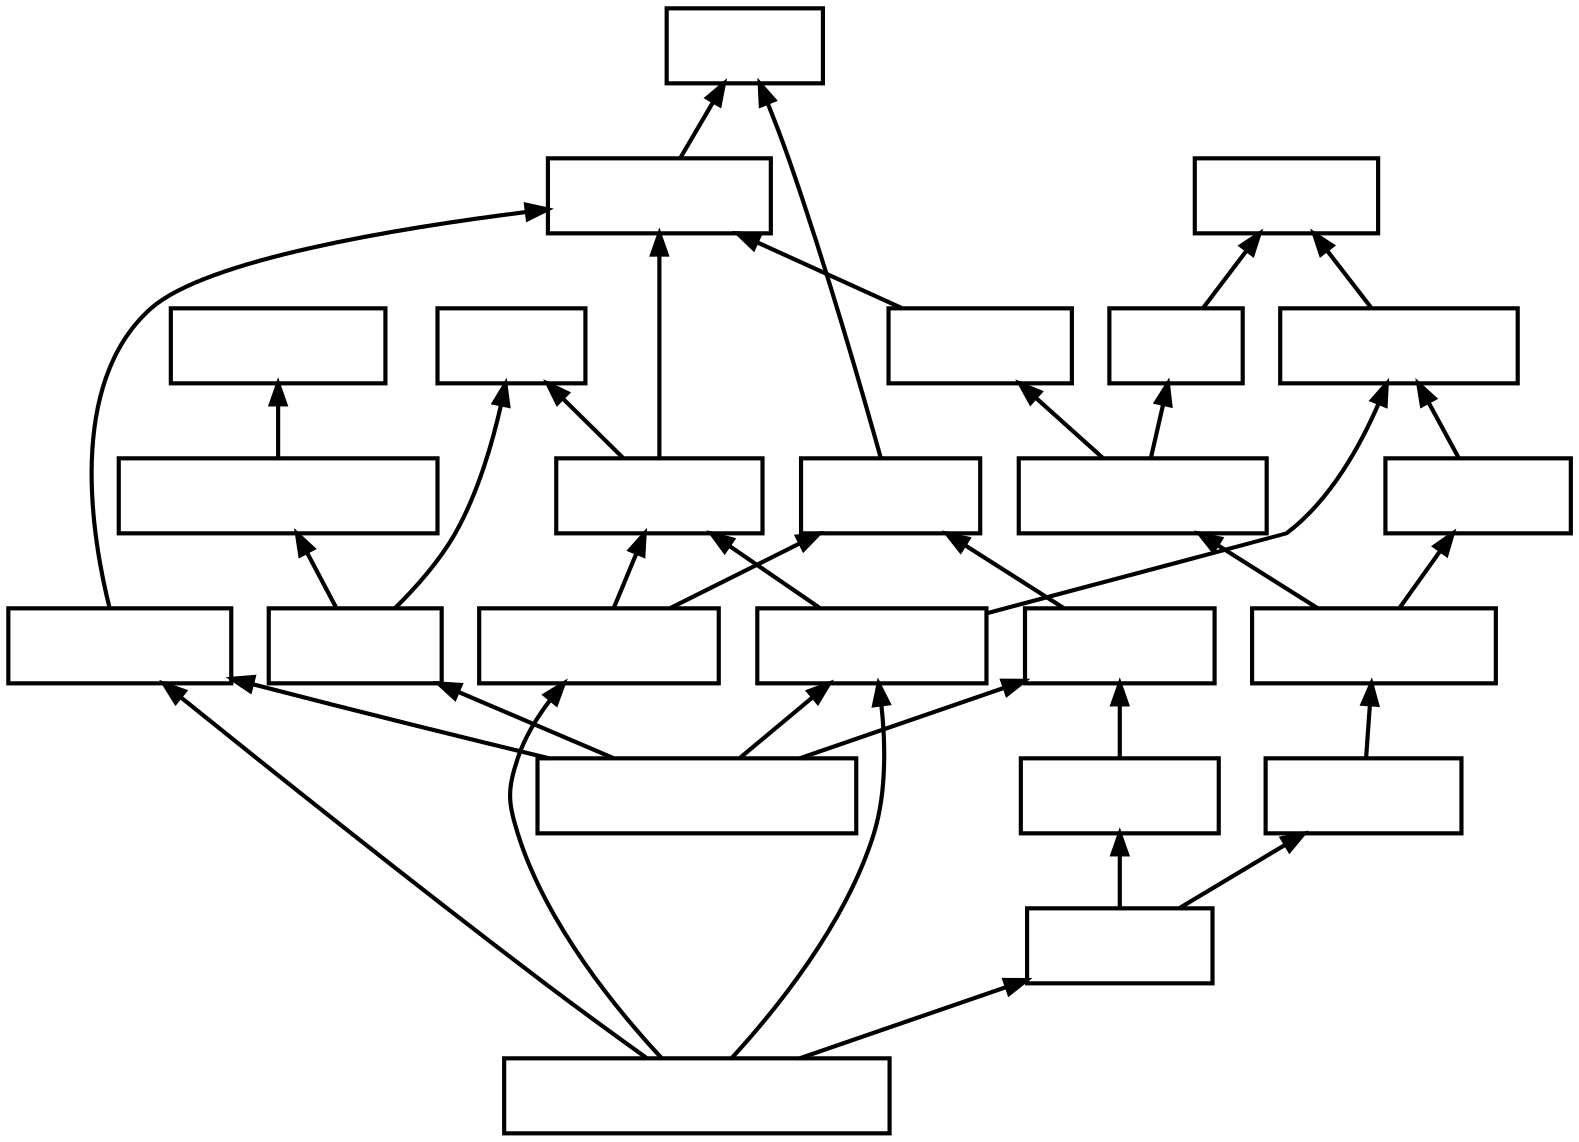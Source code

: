digraph "G" {
	graph [
		fontsize = "14"
		fontname = "Times-Roman"
		fontcolor = "black"
		rankdir = "BT"
		color = "black"
	]
	node [
		fontsize = "14"
		fontname = "verdana"
		fontcolor = "white"
		shape = "box"
		color = "black"
		style = "bold"
		margin = "0.20,0.055"
	]
	edge [
		fontsize = "14"
		fontname = "Times-Roman"
		fontcolor = "black"
		color = "black"
		style = "bold"
	]
	"Farming" [
		fontsize = "14"
		fontname = "verdana"
		fontcolor = "white"
		shape = "box"
		color = "black"
		style = "bold"
		margin = "0.20,0.055"
	]
	"Wheel" [
		fontsize = "14"
		fontname = "verdana"
		fontcolor = "white"
		shape = "box"
		color = "black"
		style = "bold"
		margin = "0.20,0.055"
	]
	"Animal_Husbandry" [
		fontsize = "14"
		fontname = "verdana"
		fontcolor = "white"
		shape = "box"
		color = "black"
		style = "bold"
		margin = "0.20,0.055"
	]
	"Agriculture" [
		fontsize = "14"
		fontname = "verdana"
		fontcolor = "white"
		shape = "box"
		color = "black"
		style = "bold"
		margin = "0.20,0.055"
	]
	"Masonry" [
		fontsize = "14"
		fontname = "verdana"
		fontcolor = "white"
		shape = "box"
		color = "black"
		style = "bold"
		margin = "0.20,0.055"
	]
	"Mining" [
		fontsize = "14"
		fontname = "verdana"
		fontcolor = "white"
		shape = "box"
		color = "black"
		style = "bold"
		margin = "0.20,0.055"
	]
	"Metal_Work" [
		fontsize = "14"
		fontname = "verdana"
		fontcolor = "white"
		shape = "box"
		color = "black"
		style = "bold"
		margin = "0.20,0.055"
	]
	"Irrigation" [
		fontsize = "14"
		fontname = "verdana"
		fontcolor = "white"
		shape = "box"
		color = "black"
		style = "bold"
		margin = "0.20,0.055"
	]
	"Machinery" [
		fontsize = "14"
		fontname = "verdana"
		fontcolor = "white"
		shape = "box"
		color = "black"
		style = "bold"
		margin = "0.20,0.055"
	]
	"Compass" [
		fontsize = "14"
		fontname = "verdana"
		fontcolor = "white"
		shape = "box"
		color = "black"
		style = "bold"
		margin = "0.20,0.055"
	]
	"Mathematics" [
		fontsize = "14"
		fontname = "verdana"
		fontcolor = "white"
		shape = "box"
		color = "black"
		style = "bold"
		margin = "0.20,0.055"
	]
	"Alphabet" [
		fontsize = "14"
		fontname = "verdana"
		fontcolor = "white"
		shape = "box"
		color = "black"
		style = "bold"
		margin = "0.20,0.055"
	]
	"Maps" [
		fontsize = "14"
		fontname = "verdana"
		fontcolor = "white"
		shape = "box"
		color = "black"
		style = "bold"
		margin = "0.20,0.055"
	]
	"Fishing_Boats" [
		fontsize = "14"
		fontname = "verdana"
		fontcolor = "white"
		shape = "box"
		color = "black"
		style = "bold"
		margin = "0.20,0.055"
	]
	"Construction" [
		fontsize = "14"
		fontname = "verdana"
		fontcolor = "white"
		shape = "box"
		color = "black"
		style = "bold"
		margin = "0.20,0.055"
	]
	"Engineering" [
		fontsize = "14"
		fontname = "verdana"
		fontcolor = "white"
		shape = "box"
		color = "black"
		style = "bold"
		margin = "0.20,0.055"
	]
	"Currency" [
		fontsize = "14"
		fontname = "verdana"
		fontcolor = "white"
		shape = "box"
		color = "black"
		style = "bold"
		margin = "0.20,0.055"
	]
	"Trade_Routes" [
		fontsize = "14"
		fontname = "verdana"
		fontcolor = "white"
		shape = "box"
		color = "black"
		style = "bold"
		margin = "0.20,0.055"
	]
	"Education" [
		fontsize = "14"
		fontname = "verdana"
		fontcolor = "white"
		shape = "box"
		color = "black"
		style = "bold"
		margin = "0.20,0.055"
	]
	"Sanitation" [
		fontsize = "14"
		fontname = "verdana"
		fontcolor = "white"
		shape = "box"
		color = "black"
		style = "bold"
		margin = "0.20,0.055"
	]
	"Medicine" [
		fontsize = "14"
		fontname = "verdana"
		fontcolor = "white"
		shape = "box"
		color = "black"
		style = "bold"
		margin = "0.20,0.055"
	]
	"Fossil_Fuels" [
		fontsize = "14"
		fontname = "verdana"
		fontcolor = "white"
		shape = "box"
		color = "black"
		style = "bold"
		margin = "0.20,0.055"
	]
	"Advanced_Construction" [
		fontsize = "14"
		fontname = "verdana"
		fontcolor = "white"
		shape = "box"
		color = "black"
		style = "bold"
		margin = "0.20,0.055"
	]
	"Advanced_Farming" [
		fontsize = "14"
		fontname = "verdana"
		fontcolor = "white"
		shape = "box"
		color = "black"
		style = "bold"
		margin = "0.20,0.055"
	]
	"Farming" -> "Wheel" [
		fontsize = "14"
		fontname = "Times-Roman"
		fontcolor = "black"
		color = "black"
		style = "bold"
	]
	"Farming" -> "Animal_Husbandry" [
		fontsize = "14"
		fontname = "Times-Roman"
		fontcolor = "black"
		color = "black"
		style = "bold"
	]
	"Animal_Husbandry" -> "Agriculture" [
		fontsize = "14"
		fontname = "Times-Roman"
		fontcolor = "black"
		color = "black"
		style = "bold"
	]
	"Masonry" -> "Mining" [
		fontsize = "14"
		fontname = "Times-Roman"
		fontcolor = "black"
		color = "black"
		style = "bold"
	]
	"Metal_Work" -> "Mining" [
		fontsize = "14"
		fontname = "Times-Roman"
		fontcolor = "black"
		color = "black"
		style = "bold"
	]
	"Irrigation" -> "Masonry" [
		fontsize = "14"
		fontname = "Times-Roman"
		fontcolor = "black"
		color = "black"
		style = "bold"
	]
	"Machinery" -> "Metal_Work" [
		fontsize = "14"
		fontname = "Times-Roman"
		fontcolor = "black"
		color = "black"
		style = "bold"
	]
	"Machinery" -> "Wheel" [
		fontsize = "14"
		fontname = "Times-Roman"
		fontcolor = "black"
		color = "black"
		style = "bold"
	]
	"Compass" -> "Metal_Work" [
		fontsize = "14"
		fontname = "Times-Roman"
		fontcolor = "black"
		color = "black"
		style = "bold"
	]
	"Mathematics" -> "Alphabet" [
		fontsize = "14"
		fontname = "Times-Roman"
		fontcolor = "black"
		color = "black"
		style = "bold"
	]
	"Maps" -> "Alphabet" [
		fontsize = "14"
		fontname = "Times-Roman"
		fontcolor = "black"
		color = "black"
		style = "bold"
	]
	"Fishing_Boats" -> "Maps" [
		fontsize = "14"
		fontname = "Times-Roman"
		fontcolor = "black"
		color = "black"
		style = "bold"
	]
	"Fishing_Boats" -> "Compass" [
		fontsize = "14"
		fontname = "Times-Roman"
		fontcolor = "black"
		color = "black"
		style = "bold"
	]
	"Construction" -> "Masonry" [
		fontsize = "14"
		fontname = "Times-Roman"
		fontcolor = "black"
		color = "black"
		style = "bold"
	]
	"Construction" -> "Machinery" [
		fontsize = "14"
		fontname = "Times-Roman"
		fontcolor = "black"
		color = "black"
		style = "bold"
	]
	"Engineering" -> "Machinery" [
		fontsize = "14"
		fontname = "Times-Roman"
		fontcolor = "black"
		color = "black"
		style = "bold"
	]
	"Engineering" -> "Mathematics" [
		fontsize = "14"
		fontname = "Times-Roman"
		fontcolor = "black"
		color = "black"
		style = "bold"
	]
	"Currency" -> "Mathematics" [
		fontsize = "14"
		fontname = "Times-Roman"
		fontcolor = "black"
		color = "black"
		style = "bold"
	]
	"Trade_Routes" -> "Fishing_Boats" [
		fontsize = "14"
		fontname = "Times-Roman"
		fontcolor = "black"
		color = "black"
		style = "bold"
	]
	"Trade_Routes" -> "Currency" [
		fontsize = "14"
		fontname = "Times-Roman"
		fontcolor = "black"
		color = "black"
		style = "bold"
	]
	"Education" -> "Trade_Routes" [
		fontsize = "14"
		fontname = "Times-Roman"
		fontcolor = "black"
		color = "black"
		style = "bold"
	]
	"Sanitation" -> "Irrigation" [
		fontsize = "14"
		fontname = "Times-Roman"
		fontcolor = "black"
		color = "black"
		style = "bold"
	]
	"Medicine" -> "Education" [
		fontsize = "14"
		fontname = "Times-Roman"
		fontcolor = "black"
		color = "black"
		style = "bold"
	]
	"Medicine" -> "Sanitation" [
		fontsize = "14"
		fontname = "Times-Roman"
		fontcolor = "black"
		color = "black"
		style = "bold"
	]
	"Fossil_Fuels" -> "Metal_Work" [
		fontsize = "14"
		fontname = "Times-Roman"
		fontcolor = "black"
		color = "black"
		style = "bold"
	]
	"Advanced_Construction" -> "Fossil_Fuels" [
		fontsize = "14"
		fontname = "Times-Roman"
		fontcolor = "black"
		color = "black"
		style = "bold"
	]
	"Advanced_Construction" -> "Medicine" [
		fontsize = "14"
		fontname = "Times-Roman"
		fontcolor = "black"
		color = "black"
		style = "bold"
	]
	"Advanced_Construction" -> "Engineering" [
		fontsize = "14"
		fontname = "Times-Roman"
		fontcolor = "black"
		color = "black"
		style = "bold"
	]
	"Advanced_Construction" -> "Construction" [
		fontsize = "14"
		fontname = "Times-Roman"
		fontcolor = "black"
		color = "black"
		style = "bold"
	]
	"Advanced_Farming" -> "Engineering" [
		fontsize = "14"
		fontname = "Times-Roman"
		fontcolor = "black"
		color = "black"
		style = "bold"
	]
	"Advanced_Farming" -> "Farming" [
		fontsize = "14"
		fontname = "Times-Roman"
		fontcolor = "black"
		color = "black"
		style = "bold"
	]
	"Advanced_Farming" -> "Fossil_Fuels" [
		fontsize = "14"
		fontname = "Times-Roman"
		fontcolor = "black"
		color = "black"
		style = "bold"
	]
	"Advanced_Farming" -> "Irrigation" [
		fontsize = "14"
		fontname = "Times-Roman"
		fontcolor = "black"
		color = "black"
		style = "bold"
	]
}
